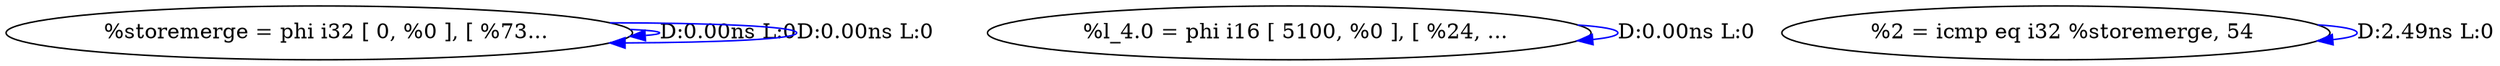 digraph {
Node0x340e3b0[label="  %storemerge = phi i32 [ 0, %0 ], [ %73..."];
Node0x340e3b0 -> Node0x340e3b0[label="D:0.00ns L:0",color=blue];
Node0x340e3b0 -> Node0x340e3b0[label="D:0.00ns L:0",color=blue];
Node0x340e490[label="  %l_4.0 = phi i16 [ 5100, %0 ], [ %24, ..."];
Node0x340e490 -> Node0x340e490[label="D:0.00ns L:0",color=blue];
Node0x340e680[label="  %2 = icmp eq i32 %storemerge, 54"];
Node0x340e680 -> Node0x340e680[label="D:2.49ns L:0",color=blue];
}
